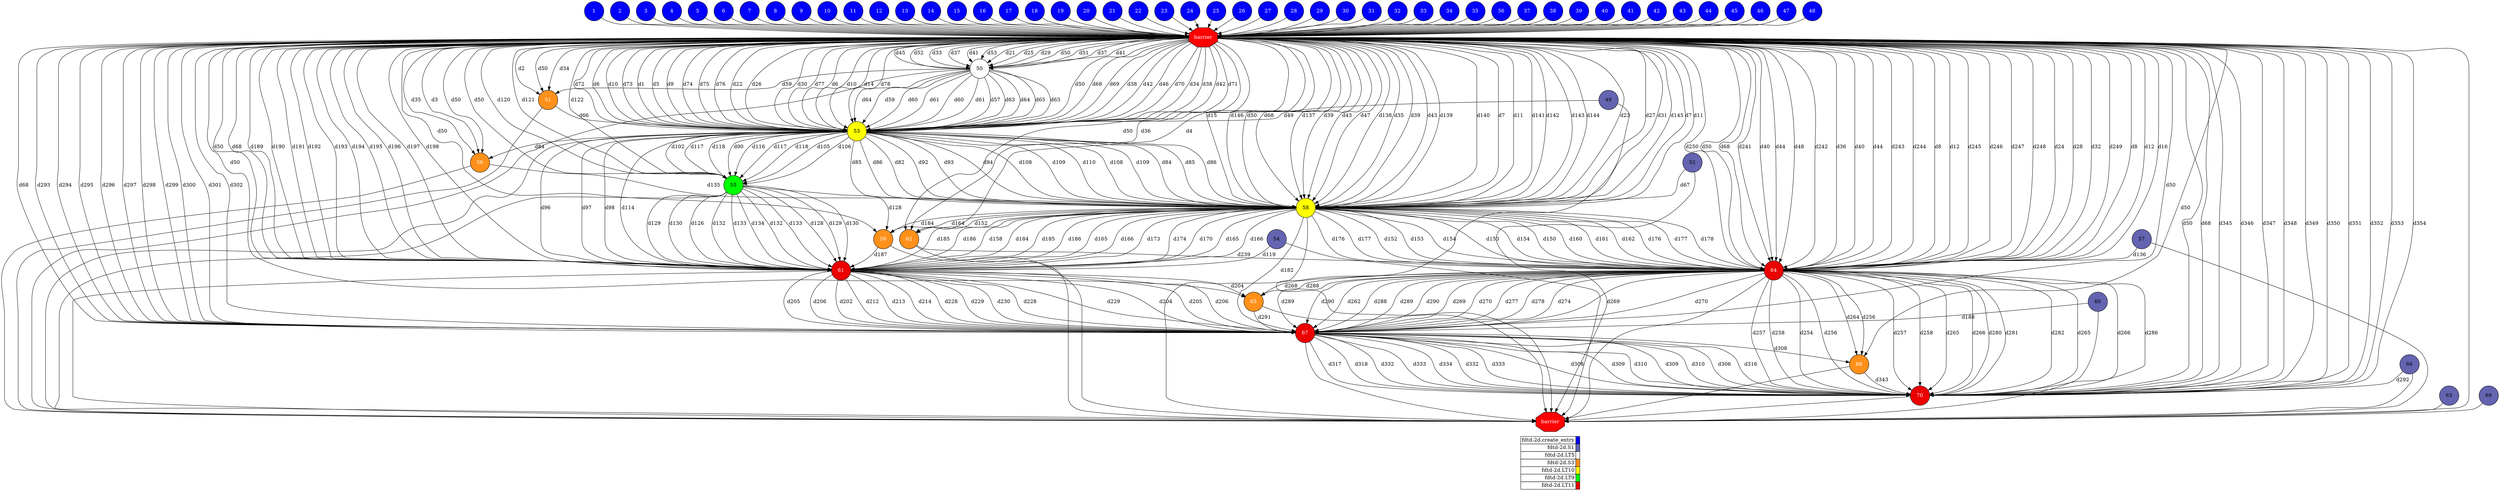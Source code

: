 digraph {
  rankdir=TB;
  labeljust="l";
  subgraph dependence_graph {
    ranksep=0.20;
    node[height=0.75];

1[shape=circle, style=filled fillcolor="#0000ff" fontcolor="#ffffff"];
2[shape=circle, style=filled fillcolor="#0000ff" fontcolor="#ffffff"];
3[shape=circle, style=filled fillcolor="#0000ff" fontcolor="#ffffff"];
4[shape=circle, style=filled fillcolor="#0000ff" fontcolor="#ffffff"];
5[shape=circle, style=filled fillcolor="#0000ff" fontcolor="#ffffff"];
6[shape=circle, style=filled fillcolor="#0000ff" fontcolor="#ffffff"];
7[shape=circle, style=filled fillcolor="#0000ff" fontcolor="#ffffff"];
8[shape=circle, style=filled fillcolor="#0000ff" fontcolor="#ffffff"];
9[shape=circle, style=filled fillcolor="#0000ff" fontcolor="#ffffff"];
10[shape=circle, style=filled fillcolor="#0000ff" fontcolor="#ffffff"];
11[shape=circle, style=filled fillcolor="#0000ff" fontcolor="#ffffff"];
12[shape=circle, style=filled fillcolor="#0000ff" fontcolor="#ffffff"];
13[shape=circle, style=filled fillcolor="#0000ff" fontcolor="#ffffff"];
14[shape=circle, style=filled fillcolor="#0000ff" fontcolor="#ffffff"];
15[shape=circle, style=filled fillcolor="#0000ff" fontcolor="#ffffff"];
16[shape=circle, style=filled fillcolor="#0000ff" fontcolor="#ffffff"];
17[shape=circle, style=filled fillcolor="#0000ff" fontcolor="#ffffff"];
18[shape=circle, style=filled fillcolor="#0000ff" fontcolor="#ffffff"];
19[shape=circle, style=filled fillcolor="#0000ff" fontcolor="#ffffff"];
20[shape=circle, style=filled fillcolor="#0000ff" fontcolor="#ffffff"];
21[shape=circle, style=filled fillcolor="#0000ff" fontcolor="#ffffff"];
22[shape=circle, style=filled fillcolor="#0000ff" fontcolor="#ffffff"];
23[shape=circle, style=filled fillcolor="#0000ff" fontcolor="#ffffff"];
24[shape=circle, style=filled fillcolor="#0000ff" fontcolor="#ffffff"];
25[shape=circle, style=filled fillcolor="#0000ff" fontcolor="#ffffff"];
26[shape=circle, style=filled fillcolor="#0000ff" fontcolor="#ffffff"];
27[shape=circle, style=filled fillcolor="#0000ff" fontcolor="#ffffff"];
28[shape=circle, style=filled fillcolor="#0000ff" fontcolor="#ffffff"];
29[shape=circle, style=filled fillcolor="#0000ff" fontcolor="#ffffff"];
30[shape=circle, style=filled fillcolor="#0000ff" fontcolor="#ffffff"];
31[shape=circle, style=filled fillcolor="#0000ff" fontcolor="#ffffff"];
32[shape=circle, style=filled fillcolor="#0000ff" fontcolor="#ffffff"];
33[shape=circle, style=filled fillcolor="#0000ff" fontcolor="#ffffff"];
34[shape=circle, style=filled fillcolor="#0000ff" fontcolor="#ffffff"];
35[shape=circle, style=filled fillcolor="#0000ff" fontcolor="#ffffff"];
36[shape=circle, style=filled fillcolor="#0000ff" fontcolor="#ffffff"];
37[shape=circle, style=filled fillcolor="#0000ff" fontcolor="#ffffff"];
38[shape=circle, style=filled fillcolor="#0000ff" fontcolor="#ffffff"];
39[shape=circle, style=filled fillcolor="#0000ff" fontcolor="#ffffff"];
40[shape=circle, style=filled fillcolor="#0000ff" fontcolor="#ffffff"];
41[shape=circle, style=filled fillcolor="#0000ff" fontcolor="#ffffff"];
42[shape=circle, style=filled fillcolor="#0000ff" fontcolor="#ffffff"];
43[shape=circle, style=filled fillcolor="#0000ff" fontcolor="#ffffff"];
44[shape=circle, style=filled fillcolor="#0000ff" fontcolor="#ffffff"];
45[shape=circle, style=filled fillcolor="#0000ff" fontcolor="#ffffff"];
46[shape=circle, style=filled fillcolor="#0000ff" fontcolor="#ffffff"];
47[shape=circle, style=filled fillcolor="#0000ff" fontcolor="#ffffff"];
48[shape=circle, style=filled fillcolor="#0000ff" fontcolor="#ffffff"];
Synchro1[label="barrier", shape=octagon, style=filled fillcolor="#ff0000" fontcolor="#FFFFFF"];
31 -> Synchro1;
18 -> Synchro1;
14 -> Synchro1;
21 -> Synchro1;
48 -> Synchro1;
13 -> Synchro1;
24 -> Synchro1;
35 -> Synchro1;
17 -> Synchro1;
33 -> Synchro1;
44 -> Synchro1;
16 -> Synchro1;
37 -> Synchro1;
3 -> Synchro1;
2 -> Synchro1;
10 -> Synchro1;
1 -> Synchro1;
4 -> Synchro1;
42 -> Synchro1;
12 -> Synchro1;
39 -> Synchro1;
32 -> Synchro1;
36 -> Synchro1;
11 -> Synchro1;
8 -> Synchro1;
40 -> Synchro1;
5 -> Synchro1;
25 -> Synchro1;
38 -> Synchro1;
7 -> Synchro1;
41 -> Synchro1;
30 -> Synchro1;
20 -> Synchro1;
46 -> Synchro1;
43 -> Synchro1;
29 -> Synchro1;
26 -> Synchro1;
34 -> Synchro1;
23 -> Synchro1;
15 -> Synchro1;
27 -> Synchro1;
9 -> Synchro1;
28 -> Synchro1;
45 -> Synchro1;
47 -> Synchro1;
22 -> Synchro1;
19 -> Synchro1;
6 -> Synchro1;
49[shape=circle, style=filled fillcolor="#6464b1" fontcolor="#000000"];
50[shape=circle, style=filled fillcolor="#ffffff" fontcolor="#000000"];
Synchro1 -> 50[ label="d50" ];
Synchro1 -> 50[ label="d51" ];
Synchro1 -> 50[ label="d37" ];
Synchro1 -> 50[ label="d41" ];
Synchro1 -> 50[ label="d45" ];
Synchro1 -> 50[ label="d52" ];
Synchro1 -> 50[ label="d33" ];
Synchro1 -> 50[ label="d37" ];
Synchro1 -> 50[ label="d41" ];
Synchro1 -> 50[ label="d53" ];
Synchro1 -> 50[ label="d21" ];
Synchro1 -> 50[ label="d25" ];
Synchro1 -> 50[ label="d29" ];
51[shape=circle, style=filled fillcolor="#ff901a" fontcolor="#ffffff"];
Synchro1 -> 51[ label="d2" ];
Synchro1 -> 51[ label="d50" ];
Synchro1 -> 51[ label="d34" ];
50 -> 51[ label="d59" ];
52[shape=circle, style=filled fillcolor="#6464b1" fontcolor="#000000"];
53[shape=circle, style=filled fillcolor="#ffff00" fontcolor="#000000"];
Synchro1 -> 53[ label="d50" ];
Synchro1 -> 53[ label="d68" ];
Synchro1 -> 53[ label="d69" ];
Synchro1 -> 53[ label="d38" ];
Synchro1 -> 53[ label="d42" ];
Synchro1 -> 53[ label="d46" ];
Synchro1 -> 53[ label="d70" ];
Synchro1 -> 53[ label="d34" ];
Synchro1 -> 53[ label="d38" ];
Synchro1 -> 53[ label="d42" ];
Synchro1 -> 53[ label="d71" ];
50 -> 53[ label="d60" ];
50 -> 53[ label="d61" ];
50 -> 53[ label="d57" ];
Synchro1 -> 53[ label="d72" ];
51 -> 53[ label="d66" ];
Synchro1 -> 53[ label="d6" ];
Synchro1 -> 53[ label="d10" ];
Synchro1 -> 53[ label="d73" ];
Synchro1 -> 53[ label="d1" ];
Synchro1 -> 53[ label="d5" ];
Synchro1 -> 53[ label="d9" ];
Synchro1 -> 53[ label="d74" ];
50 -> 53[ label="d63" ];
50 -> 53[ label="d64" ];
50 -> 53[ label="d65" ];
Synchro1 -> 53[ label="d75" ];
49 -> 53[ label="d49" ];
50 -> 53[ label="d63" ];
50 -> 53[ label="d64" ];
Synchro1 -> 53[ label="d76" ];
Synchro1 -> 53[ label="d22" ];
Synchro1 -> 53[ label="d26" ];
Synchro1 -> 53[ label="d30" ];
Synchro1 -> 53[ label="d77" ];
Synchro1 -> 53[ label="d6" ];
Synchro1 -> 53[ label="d10" ];
Synchro1 -> 53[ label="d14" ];
Synchro1 -> 53[ label="d78" ];
50 -> 53[ label="d59" ];
50 -> 53[ label="d60" ];
50 -> 53[ label="d61" ];
54[shape=circle, style=filled fillcolor="#6464b1" fontcolor="#000000"];
55[shape=circle, style=filled fillcolor="#00ff00" fontcolor="#000000"];
Synchro1 -> 55[ label="d50" ];
Synchro1 -> 55[ label="d120" ];
53 -> 55[ label="d117" ];
53 -> 55[ label="d118" ];
53 -> 55[ label="d90" ];
Synchro1 -> 55[ label="d121" ];
53 -> 55[ label="d116" ];
53 -> 55[ label="d117" ];
53 -> 55[ label="d118" ];
Synchro1 -> 55[ label="d122" ];
53 -> 55[ label="d105" ];
53 -> 55[ label="d106" ];
53 -> 55[ label="d102" ];
56[shape=circle, style=filled fillcolor="#ff901a" fontcolor="#ffffff"];
Synchro1 -> 56[ label="d3" ];
Synchro1 -> 56[ label="d50" ];
Synchro1 -> 56[ label="d35" ];
53 -> 56[ label="d84" ];
57[shape=circle, style=filled fillcolor="#6464b1" fontcolor="#000000"];
58[shape=circle, style=filled fillcolor="#ffff00" fontcolor="#000000"];
Synchro1 -> 58[ label="d50" ];
Synchro1 -> 58[ label="d68" ];
Synchro1 -> 58[ label="d137" ];
Synchro1 -> 58[ label="d39" ];
Synchro1 -> 58[ label="d43" ];
Synchro1 -> 58[ label="d47" ];
Synchro1 -> 58[ label="d138" ];
Synchro1 -> 58[ label="d35" ];
Synchro1 -> 58[ label="d39" ];
Synchro1 -> 58[ label="d43" ];
Synchro1 -> 58[ label="d139" ];
53 -> 58[ label="d85" ];
53 -> 58[ label="d86" ];
53 -> 58[ label="d82" ];
Synchro1 -> 58[ label="d140" ];
56 -> 58[ label="d135" ];
Synchro1 -> 58[ label="d7" ];
Synchro1 -> 58[ label="d11" ];
Synchro1 -> 58[ label="d141" ];
53 -> 58[ label="d92" ];
53 -> 58[ label="d93" ];
53 -> 58[ label="d94" ];
Synchro1 -> 58[ label="d142" ];
53 -> 58[ label="d108" ];
53 -> 58[ label="d109" ];
53 -> 58[ label="d110" ];
Synchro1 -> 58[ label="d143" ];
52 -> 58[ label="d67" ];
53 -> 58[ label="d108" ];
53 -> 58[ label="d109" ];
Synchro1 -> 58[ label="d144" ];
Synchro1 -> 58[ label="d23" ];
Synchro1 -> 58[ label="d27" ];
Synchro1 -> 58[ label="d31" ];
Synchro1 -> 58[ label="d145" ];
Synchro1 -> 58[ label="d7" ];
Synchro1 -> 58[ label="d11" ];
Synchro1 -> 58[ label="d15" ];
Synchro1 -> 58[ label="d146" ];
53 -> 58[ label="d84" ];
53 -> 58[ label="d85" ];
53 -> 58[ label="d86" ];
59[shape=circle, style=filled fillcolor="#ff901a" fontcolor="#ffffff"];
58 -> 59[ label="d164" ];
Synchro1 -> 59[ label="d50" ];
58 -> 59[ label="d184" ];
55 -> 59[ label="d128" ];
60[shape=circle, style=filled fillcolor="#6464b1" fontcolor="#000000"];
61[shape=circle, style=filled fillcolor="#eb0000" fontcolor="#ffffff"];
Synchro1 -> 61[ label="d50" ];
Synchro1 -> 61[ label="d68" ];
Synchro1 -> 61[ label="d189" ];
58 -> 61[ label="d185" ];
58 -> 61[ label="d186" ];
58 -> 61[ label="d158" ];
Synchro1 -> 61[ label="d190" ];
58 -> 61[ label="d184" ];
58 -> 61[ label="d185" ];
58 -> 61[ label="d186" ];
Synchro1 -> 61[ label="d191" ];
55 -> 61[ label="d129" ];
55 -> 61[ label="d130" ];
55 -> 61[ label="d126" ];
Synchro1 -> 61[ label="d192" ];
59 -> 61[ label="d187" ];
58 -> 61[ label="d165" ];
58 -> 61[ label="d166" ];
Synchro1 -> 61[ label="d193" ];
53 -> 61[ label="d96" ];
53 -> 61[ label="d97" ];
53 -> 61[ label="d98" ];
Synchro1 -> 61[ label="d194" ];
55 -> 61[ label="d132" ];
55 -> 61[ label="d133" ];
55 -> 61[ label="d134" ];
Synchro1 -> 61[ label="d195" ];
54 -> 61[ label="d119" ];
55 -> 61[ label="d132" ];
55 -> 61[ label="d133" ];
Synchro1 -> 61[ label="d196" ];
58 -> 61[ label="d173" ];
58 -> 61[ label="d174" ];
58 -> 61[ label="d170" ];
Synchro1 -> 61[ label="d197" ];
58 -> 61[ label="d165" ];
58 -> 61[ label="d166" ];
53 -> 61[ label="d114" ];
Synchro1 -> 61[ label="d198" ];
55 -> 61[ label="d128" ];
55 -> 61[ label="d129" ];
55 -> 61[ label="d130" ];
62[shape=circle, style=filled fillcolor="#ff901a" fontcolor="#ffffff"];
Synchro1 -> 62[ label="d4" ];
Synchro1 -> 62[ label="d50" ];
Synchro1 -> 62[ label="d36" ];
58 -> 62[ label="d152" ];
63[shape=circle, style=filled fillcolor="#6464b1" fontcolor="#000000"];
64[shape=circle, style=filled fillcolor="#eb0000" fontcolor="#ffffff"];
Synchro1 -> 64[ label="d50" ];
Synchro1 -> 64[ label="d68" ];
Synchro1 -> 64[ label="d241" ];
Synchro1 -> 64[ label="d40" ];
Synchro1 -> 64[ label="d44" ];
Synchro1 -> 64[ label="d48" ];
Synchro1 -> 64[ label="d242" ];
Synchro1 -> 64[ label="d36" ];
Synchro1 -> 64[ label="d40" ];
Synchro1 -> 64[ label="d44" ];
Synchro1 -> 64[ label="d243" ];
58 -> 64[ label="d153" ];
58 -> 64[ label="d154" ];
58 -> 64[ label="d150" ];
Synchro1 -> 64[ label="d244" ];
62 -> 64[ label="d239" ];
Synchro1 -> 64[ label="d8" ];
Synchro1 -> 64[ label="d12" ];
Synchro1 -> 64[ label="d245" ];
58 -> 64[ label="d160" ];
58 -> 64[ label="d161" ];
58 -> 64[ label="d162" ];
Synchro1 -> 64[ label="d246" ];
58 -> 64[ label="d176" ];
58 -> 64[ label="d177" ];
58 -> 64[ label="d178" ];
Synchro1 -> 64[ label="d247" ];
57 -> 64[ label="d136" ];
58 -> 64[ label="d176" ];
58 -> 64[ label="d177" ];
Synchro1 -> 64[ label="d248" ];
Synchro1 -> 64[ label="d24" ];
Synchro1 -> 64[ label="d28" ];
Synchro1 -> 64[ label="d32" ];
Synchro1 -> 64[ label="d249" ];
Synchro1 -> 64[ label="d8" ];
Synchro1 -> 64[ label="d12" ];
Synchro1 -> 64[ label="d16" ];
Synchro1 -> 64[ label="d250" ];
58 -> 64[ label="d152" ];
58 -> 64[ label="d153" ];
58 -> 64[ label="d154" ];
65[shape=circle, style=filled fillcolor="#ff901a" fontcolor="#ffffff"];
64 -> 65[ label="d268" ];
Synchro1 -> 65[ label="d50" ];
64 -> 65[ label="d288" ];
61 -> 65[ label="d204" ];
66[shape=circle, style=filled fillcolor="#6464b1" fontcolor="#000000"];
67[shape=circle, style=filled fillcolor="#eb0000" fontcolor="#ffffff"];
Synchro1 -> 67[ label="d50" ];
Synchro1 -> 67[ label="d68" ];
Synchro1 -> 67[ label="d293" ];
64 -> 67[ label="d289" ];
64 -> 67[ label="d290" ];
64 -> 67[ label="d262" ];
Synchro1 -> 67[ label="d294" ];
64 -> 67[ label="d288" ];
64 -> 67[ label="d289" ];
64 -> 67[ label="d290" ];
Synchro1 -> 67[ label="d295" ];
61 -> 67[ label="d205" ];
61 -> 67[ label="d206" ];
61 -> 67[ label="d202" ];
Synchro1 -> 67[ label="d296" ];
65 -> 67[ label="d291" ];
64 -> 67[ label="d269" ];
64 -> 67[ label="d270" ];
Synchro1 -> 67[ label="d297" ];
61 -> 67[ label="d212" ];
61 -> 67[ label="d213" ];
61 -> 67[ label="d214" ];
Synchro1 -> 67[ label="d298" ];
61 -> 67[ label="d228" ];
61 -> 67[ label="d229" ];
61 -> 67[ label="d230" ];
Synchro1 -> 67[ label="d299" ];
60 -> 67[ label="d188" ];
61 -> 67[ label="d228" ];
61 -> 67[ label="d229" ];
Synchro1 -> 67[ label="d300" ];
64 -> 67[ label="d277" ];
64 -> 67[ label="d278" ];
64 -> 67[ label="d274" ];
Synchro1 -> 67[ label="d301" ];
64 -> 67[ label="d269" ];
64 -> 67[ label="d270" ];
58 -> 67[ label="d182" ];
Synchro1 -> 67[ label="d302" ];
61 -> 67[ label="d204" ];
61 -> 67[ label="d205" ];
61 -> 67[ label="d206" ];
68[shape=circle, style=filled fillcolor="#ff901a" fontcolor="#ffffff"];
64 -> 68[ label="d264" ];
Synchro1 -> 68[ label="d50" ];
64 -> 68[ label="d256" ];
67 -> 68[ label="d308" ];
69[shape=circle, style=filled fillcolor="#6464b1" fontcolor="#000000"];
70[shape=circle, style=filled fillcolor="#eb0000" fontcolor="#ffffff"];
Synchro1 -> 70[ label="d50" ];
Synchro1 -> 70[ label="d68" ];
Synchro1 -> 70[ label="d345" ];
64 -> 70[ label="d257" ];
64 -> 70[ label="d258" ];
64 -> 70[ label="d254" ];
Synchro1 -> 70[ label="d346" ];
64 -> 70[ label="d256" ];
64 -> 70[ label="d257" ];
64 -> 70[ label="d258" ];
Synchro1 -> 70[ label="d347" ];
67 -> 70[ label="d309" ];
67 -> 70[ label="d310" ];
67 -> 70[ label="d306" ];
Synchro1 -> 70[ label="d348" ];
68 -> 70[ label="d343" ];
64 -> 70[ label="d265" ];
64 -> 70[ label="d266" ];
Synchro1 -> 70[ label="d349" ];
67 -> 70[ label="d316" ];
67 -> 70[ label="d317" ];
67 -> 70[ label="d318" ];
Synchro1 -> 70[ label="d350" ];
67 -> 70[ label="d332" ];
67 -> 70[ label="d333" ];
67 -> 70[ label="d334" ];
Synchro1 -> 70[ label="d351" ];
66 -> 70[ label="d292" ];
67 -> 70[ label="d332" ];
67 -> 70[ label="d333" ];
Synchro1 -> 70[ label="d352" ];
64 -> 70[ label="d280" ];
64 -> 70[ label="d281" ];
64 -> 70[ label="d282" ];
Synchro1 -> 70[ label="d353" ];
64 -> 70[ label="d265" ];
64 -> 70[ label="d266" ];
64 -> 70[ label="d286" ];
Synchro1 -> 70[ label="d354" ];
67 -> 70[ label="d308" ];
67 -> 70[ label="d309" ];
67 -> 70[ label="d310" ];
Synchro2[label="barrier", shape=octagon, style=filled fillcolor="#ff0000" fontcolor="#FFFFFF"];
Synchro1 -> Synchro2;
50 -> Synchro2;
67 -> Synchro2;
68 -> Synchro2;
66 -> Synchro2;
63 -> Synchro2;
70 -> Synchro2;
51 -> Synchro2;
60 -> Synchro2;
54 -> Synchro2;
59 -> Synchro2;
61 -> Synchro2;
53 -> Synchro2;
57 -> Synchro2;
69 -> Synchro2;
52 -> Synchro2;
65 -> Synchro2;
49 -> Synchro2;
64 -> Synchro2;
56 -> Synchro2;
55 -> Synchro2;
62 -> Synchro2;
58 -> Synchro2;  }
  subgraph legend {
    rank=sink;
    node [shape=plaintext, height=0.75];
    ranksep=0.20;
    label = "Legend";
    key [label=<
      <table border="0" cellpadding="2" cellspacing="0" cellborder="1">
<tr>
<td align="right">fdtd-2d.create_entry</td>
<td bgcolor="#0000ff">&nbsp;</td>
</tr>
<tr>
<td align="right">fdtd-2d.S1</td>
<td bgcolor="#6464b1">&nbsp;</td>
</tr>
<tr>
<td align="right">fdtd-2d.LT5</td>
<td bgcolor="#ffffff">&nbsp;</td>
</tr>
<tr>
<td align="right">fdtd-2d.S3</td>
<td bgcolor="#ff901a">&nbsp;</td>
</tr>
<tr>
<td align="right">fdtd-2d.LT10</td>
<td bgcolor="#ffff00">&nbsp;</td>
</tr>
<tr>
<td align="right">fdtd-2d.LT9</td>
<td bgcolor="#00ff00">&nbsp;</td>
</tr>
<tr>
<td align="right">fdtd-2d.LT11</td>
<td bgcolor="#eb0000">&nbsp;</td>
</tr>
      </table>
    >]
  }
}
